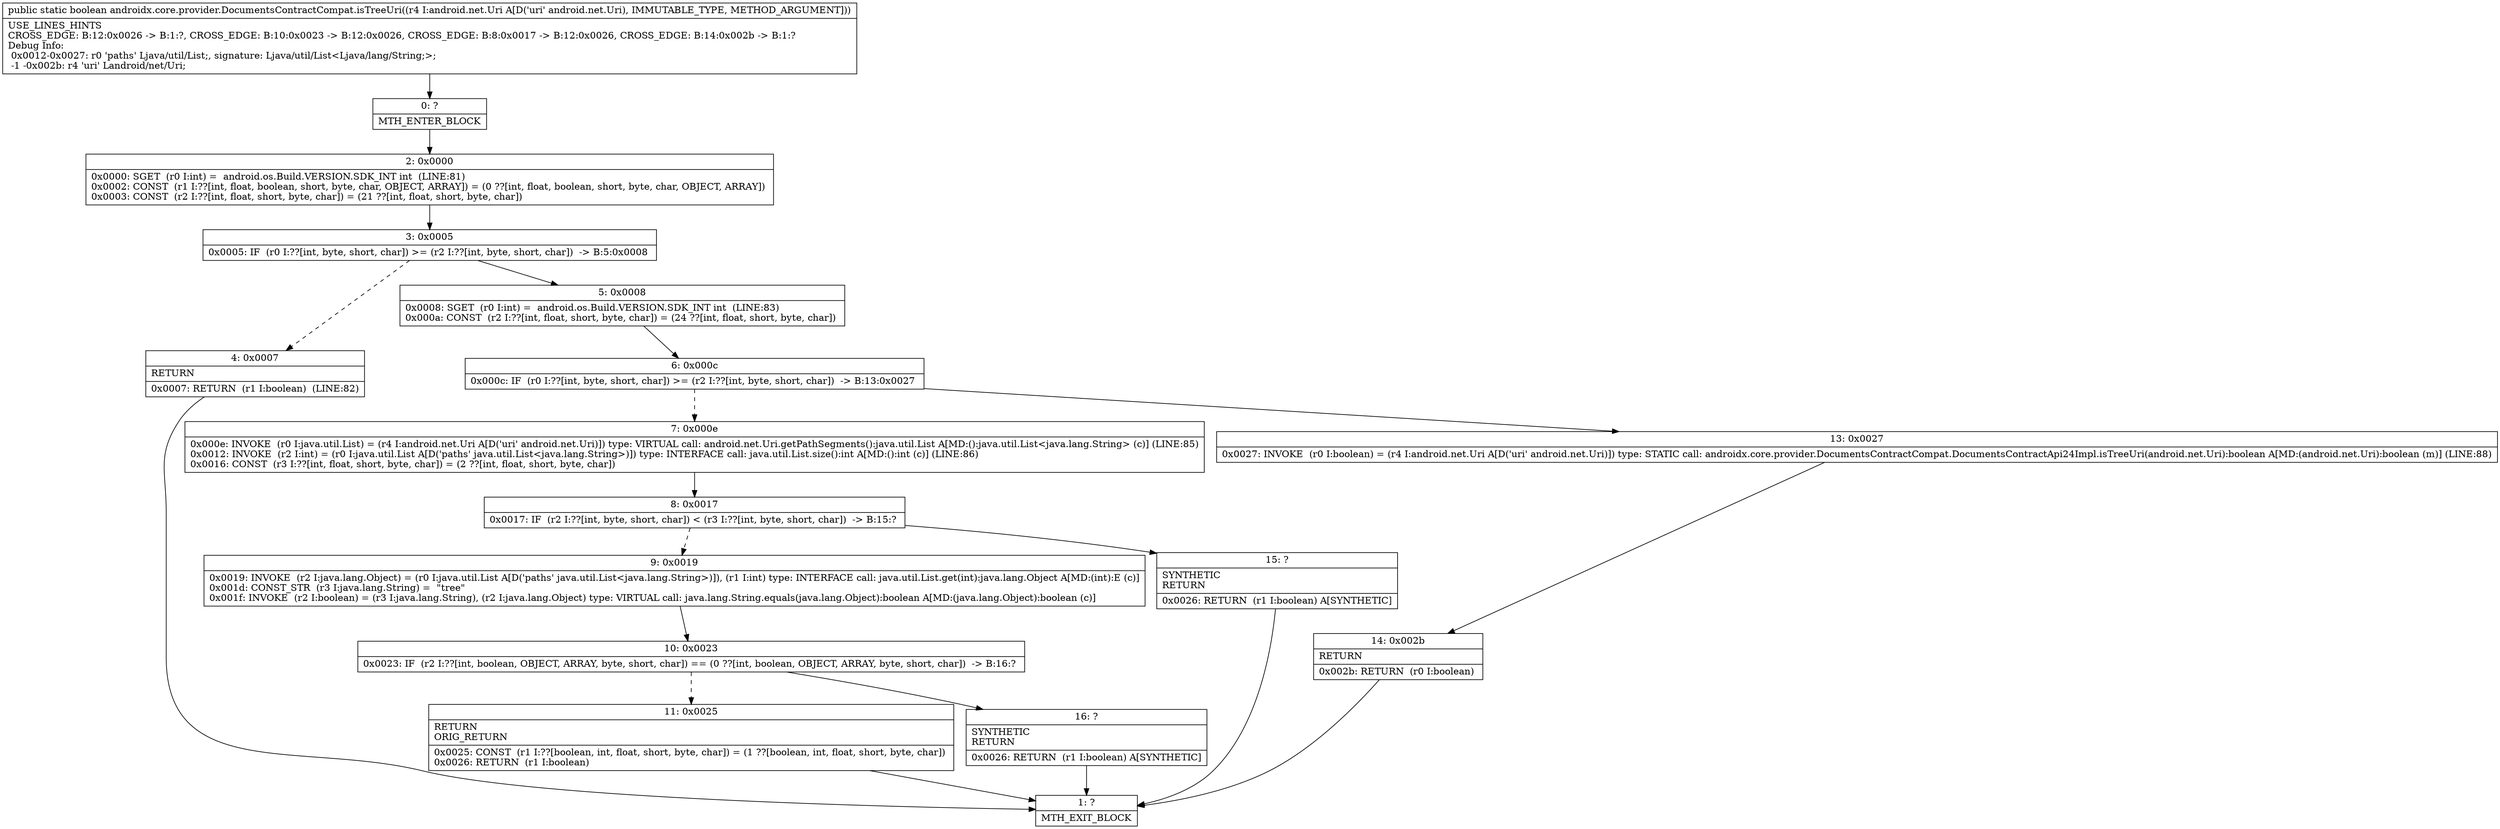 digraph "CFG forandroidx.core.provider.DocumentsContractCompat.isTreeUri(Landroid\/net\/Uri;)Z" {
Node_0 [shape=record,label="{0\:\ ?|MTH_ENTER_BLOCK\l}"];
Node_2 [shape=record,label="{2\:\ 0x0000|0x0000: SGET  (r0 I:int) =  android.os.Build.VERSION.SDK_INT int  (LINE:81)\l0x0002: CONST  (r1 I:??[int, float, boolean, short, byte, char, OBJECT, ARRAY]) = (0 ??[int, float, boolean, short, byte, char, OBJECT, ARRAY]) \l0x0003: CONST  (r2 I:??[int, float, short, byte, char]) = (21 ??[int, float, short, byte, char]) \l}"];
Node_3 [shape=record,label="{3\:\ 0x0005|0x0005: IF  (r0 I:??[int, byte, short, char]) \>= (r2 I:??[int, byte, short, char])  \-\> B:5:0x0008 \l}"];
Node_4 [shape=record,label="{4\:\ 0x0007|RETURN\l|0x0007: RETURN  (r1 I:boolean)  (LINE:82)\l}"];
Node_1 [shape=record,label="{1\:\ ?|MTH_EXIT_BLOCK\l}"];
Node_5 [shape=record,label="{5\:\ 0x0008|0x0008: SGET  (r0 I:int) =  android.os.Build.VERSION.SDK_INT int  (LINE:83)\l0x000a: CONST  (r2 I:??[int, float, short, byte, char]) = (24 ??[int, float, short, byte, char]) \l}"];
Node_6 [shape=record,label="{6\:\ 0x000c|0x000c: IF  (r0 I:??[int, byte, short, char]) \>= (r2 I:??[int, byte, short, char])  \-\> B:13:0x0027 \l}"];
Node_7 [shape=record,label="{7\:\ 0x000e|0x000e: INVOKE  (r0 I:java.util.List) = (r4 I:android.net.Uri A[D('uri' android.net.Uri)]) type: VIRTUAL call: android.net.Uri.getPathSegments():java.util.List A[MD:():java.util.List\<java.lang.String\> (c)] (LINE:85)\l0x0012: INVOKE  (r2 I:int) = (r0 I:java.util.List A[D('paths' java.util.List\<java.lang.String\>)]) type: INTERFACE call: java.util.List.size():int A[MD:():int (c)] (LINE:86)\l0x0016: CONST  (r3 I:??[int, float, short, byte, char]) = (2 ??[int, float, short, byte, char]) \l}"];
Node_8 [shape=record,label="{8\:\ 0x0017|0x0017: IF  (r2 I:??[int, byte, short, char]) \< (r3 I:??[int, byte, short, char])  \-\> B:15:? \l}"];
Node_9 [shape=record,label="{9\:\ 0x0019|0x0019: INVOKE  (r2 I:java.lang.Object) = (r0 I:java.util.List A[D('paths' java.util.List\<java.lang.String\>)]), (r1 I:int) type: INTERFACE call: java.util.List.get(int):java.lang.Object A[MD:(int):E (c)]\l0x001d: CONST_STR  (r3 I:java.lang.String) =  \"tree\" \l0x001f: INVOKE  (r2 I:boolean) = (r3 I:java.lang.String), (r2 I:java.lang.Object) type: VIRTUAL call: java.lang.String.equals(java.lang.Object):boolean A[MD:(java.lang.Object):boolean (c)]\l}"];
Node_10 [shape=record,label="{10\:\ 0x0023|0x0023: IF  (r2 I:??[int, boolean, OBJECT, ARRAY, byte, short, char]) == (0 ??[int, boolean, OBJECT, ARRAY, byte, short, char])  \-\> B:16:? \l}"];
Node_11 [shape=record,label="{11\:\ 0x0025|RETURN\lORIG_RETURN\l|0x0025: CONST  (r1 I:??[boolean, int, float, short, byte, char]) = (1 ??[boolean, int, float, short, byte, char]) \l0x0026: RETURN  (r1 I:boolean) \l}"];
Node_16 [shape=record,label="{16\:\ ?|SYNTHETIC\lRETURN\l|0x0026: RETURN  (r1 I:boolean) A[SYNTHETIC]\l}"];
Node_15 [shape=record,label="{15\:\ ?|SYNTHETIC\lRETURN\l|0x0026: RETURN  (r1 I:boolean) A[SYNTHETIC]\l}"];
Node_13 [shape=record,label="{13\:\ 0x0027|0x0027: INVOKE  (r0 I:boolean) = (r4 I:android.net.Uri A[D('uri' android.net.Uri)]) type: STATIC call: androidx.core.provider.DocumentsContractCompat.DocumentsContractApi24Impl.isTreeUri(android.net.Uri):boolean A[MD:(android.net.Uri):boolean (m)] (LINE:88)\l}"];
Node_14 [shape=record,label="{14\:\ 0x002b|RETURN\l|0x002b: RETURN  (r0 I:boolean) \l}"];
MethodNode[shape=record,label="{public static boolean androidx.core.provider.DocumentsContractCompat.isTreeUri((r4 I:android.net.Uri A[D('uri' android.net.Uri), IMMUTABLE_TYPE, METHOD_ARGUMENT]))  | USE_LINES_HINTS\lCROSS_EDGE: B:12:0x0026 \-\> B:1:?, CROSS_EDGE: B:10:0x0023 \-\> B:12:0x0026, CROSS_EDGE: B:8:0x0017 \-\> B:12:0x0026, CROSS_EDGE: B:14:0x002b \-\> B:1:?\lDebug Info:\l  0x0012\-0x0027: r0 'paths' Ljava\/util\/List;, signature: Ljava\/util\/List\<Ljava\/lang\/String;\>;\l  \-1 \-0x002b: r4 'uri' Landroid\/net\/Uri;\l}"];
MethodNode -> Node_0;Node_0 -> Node_2;
Node_2 -> Node_3;
Node_3 -> Node_4[style=dashed];
Node_3 -> Node_5;
Node_4 -> Node_1;
Node_5 -> Node_6;
Node_6 -> Node_7[style=dashed];
Node_6 -> Node_13;
Node_7 -> Node_8;
Node_8 -> Node_9[style=dashed];
Node_8 -> Node_15;
Node_9 -> Node_10;
Node_10 -> Node_11[style=dashed];
Node_10 -> Node_16;
Node_11 -> Node_1;
Node_16 -> Node_1;
Node_15 -> Node_1;
Node_13 -> Node_14;
Node_14 -> Node_1;
}

